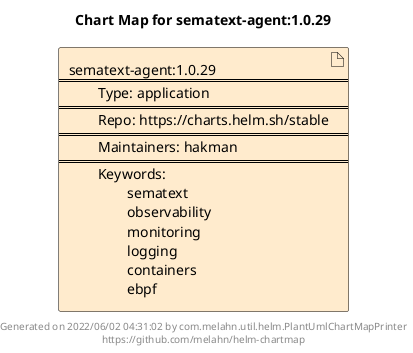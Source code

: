 @startuml
skinparam linetype ortho
skinparam backgroundColor white
skinparam usecaseBorderColor black
skinparam usecaseArrowColor LightSlateGray
skinparam artifactBorderColor black
skinparam artifactArrowColor LightSlateGray

title Chart Map for sematext-agent:1.0.29

'There is one referenced Helm Chart
artifact "sematext-agent:1.0.29\n====\n\tType: application\n====\n\tRepo: https://charts.helm.sh/stable\n====\n\tMaintainers: hakman\n====\n\tKeywords: \n\t\tsematext\n\t\tobservability\n\t\tmonitoring\n\t\tlogging\n\t\tcontainers\n\t\tebpf" as sematext_agent_1_0_29 #BlanchedAlmond

'There are 0 referenced Docker Images

'Chart Dependencies

center footer Generated on 2022/06/02 04:31:02 by com.melahn.util.helm.PlantUmlChartMapPrinter\nhttps://github.com/melahn/helm-chartmap
@enduml
